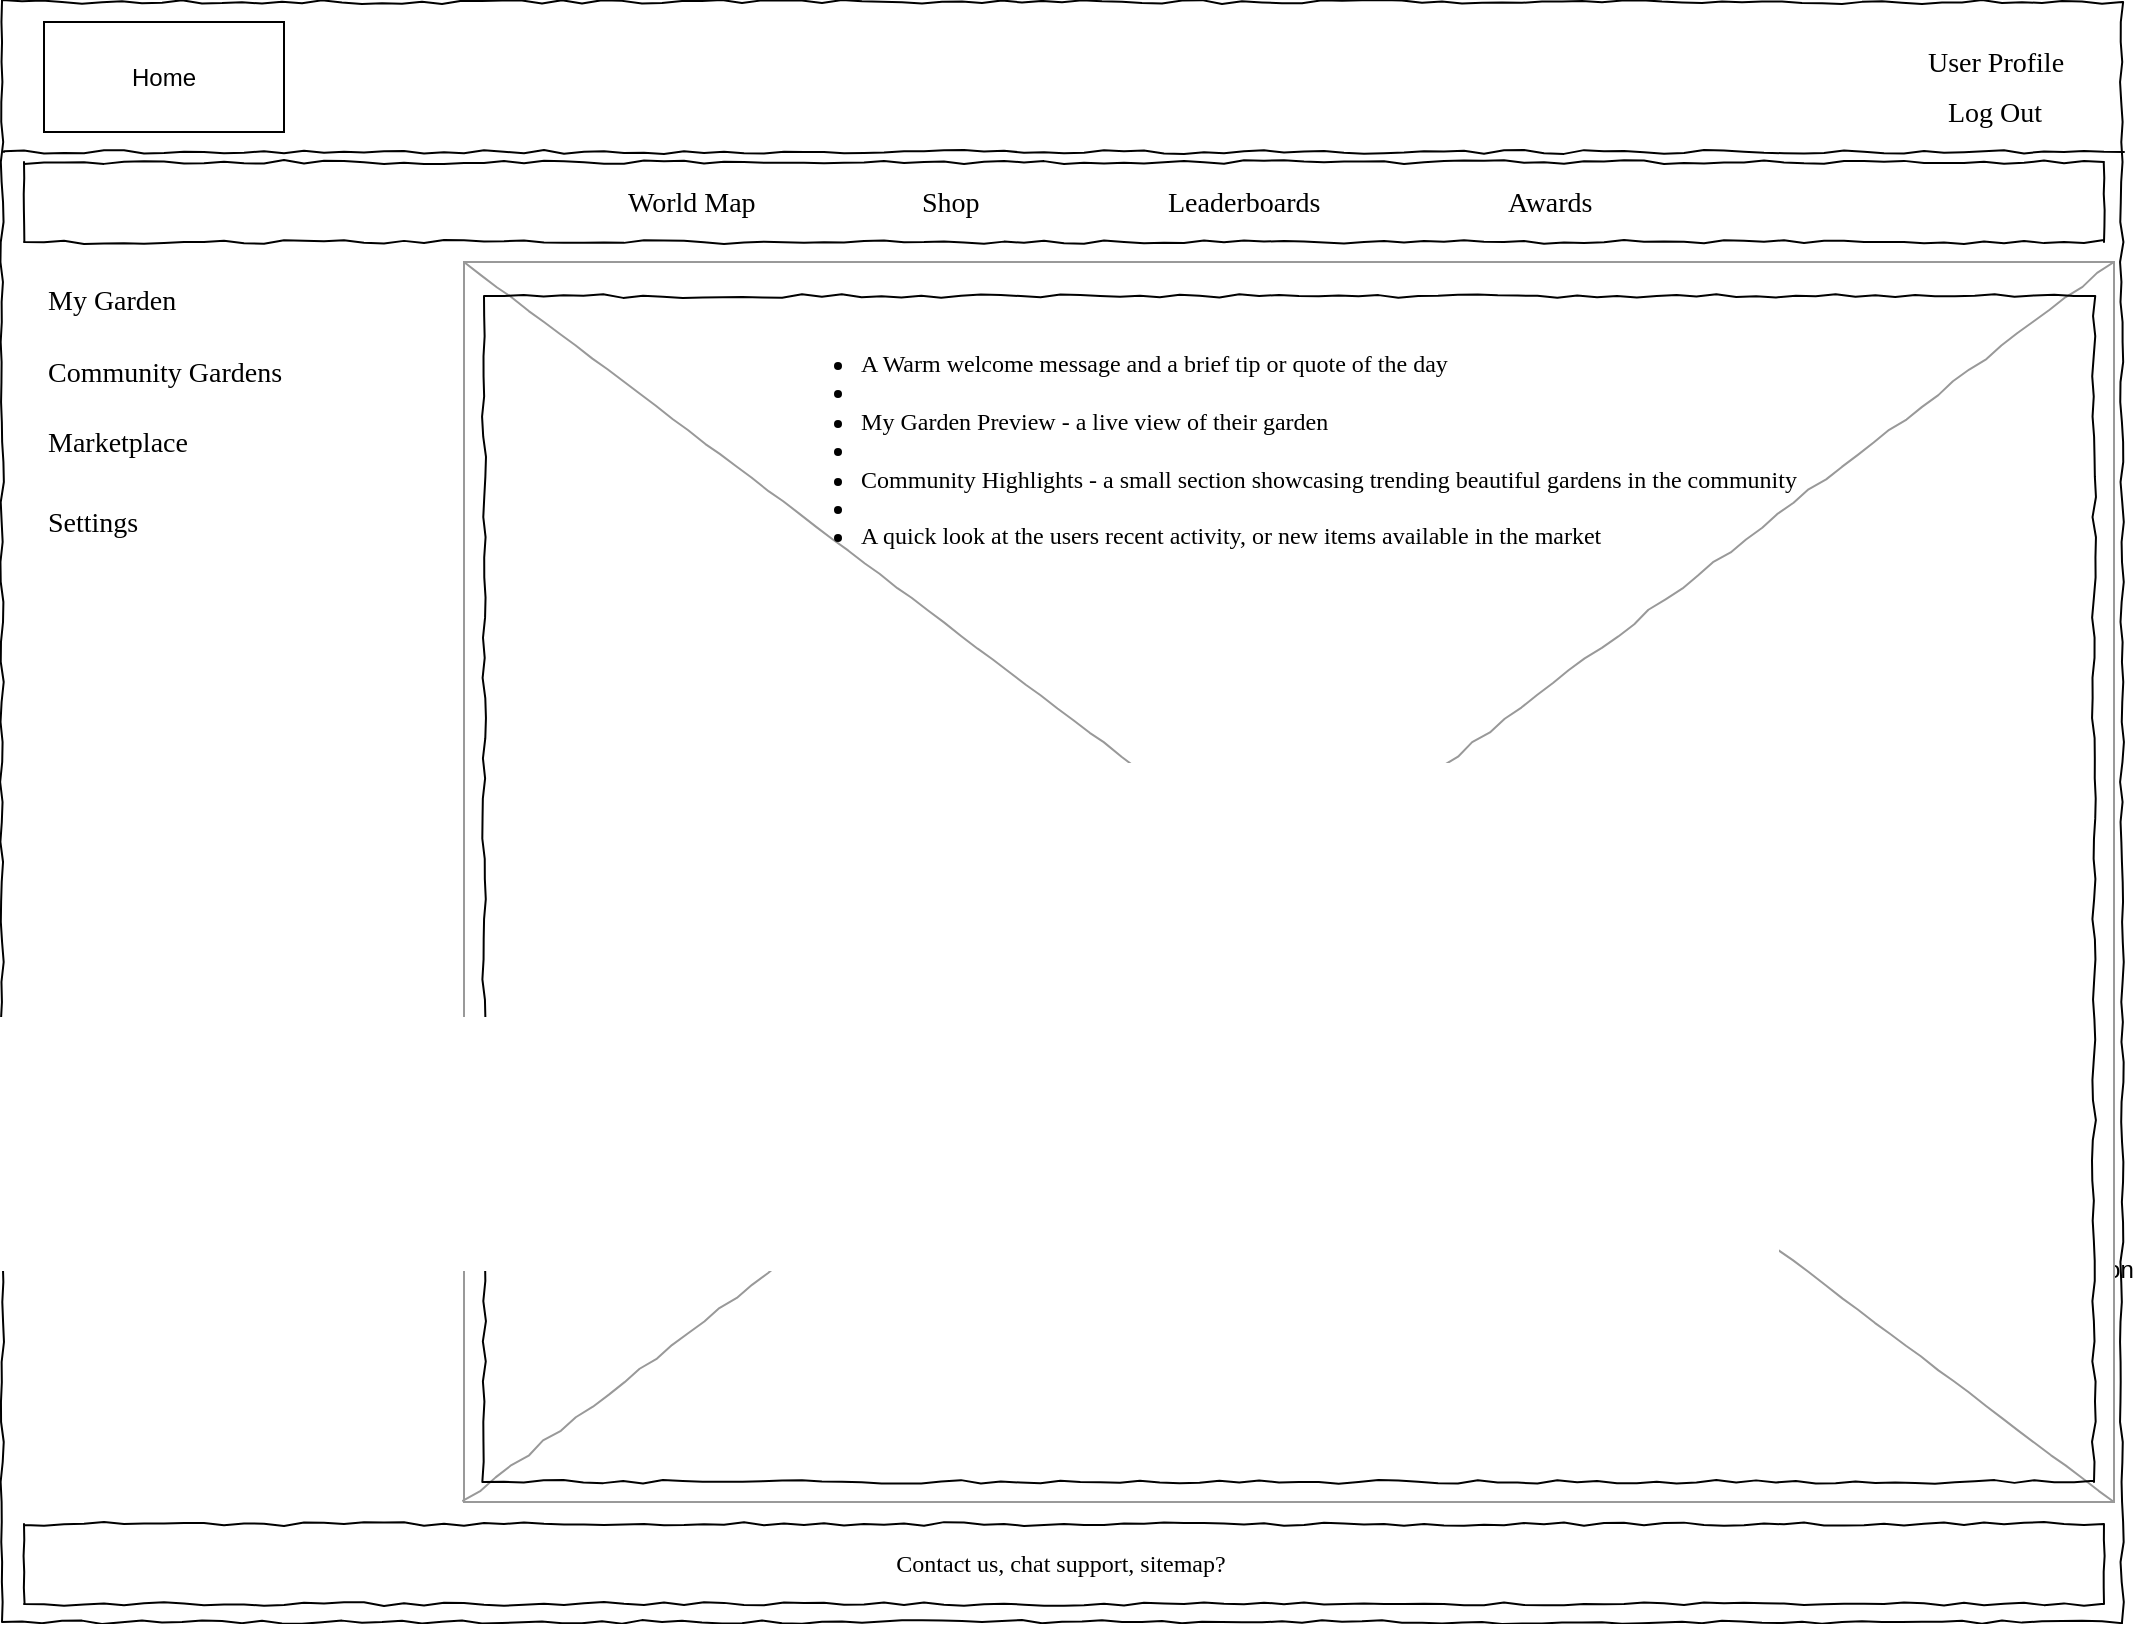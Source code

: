 <mxfile version="21.7.1" type="github">
  <diagram name="Page-1" id="03018318-947c-dd8e-b7a3-06fadd420f32">
    <mxGraphModel dx="1120" dy="470" grid="1" gridSize="10" guides="1" tooltips="1" connect="1" arrows="1" fold="1" page="1" pageScale="1" pageWidth="1100" pageHeight="850" background="none" math="0" shadow="0">
      <root>
        <mxCell id="0" />
        <mxCell id="1" parent="0" />
        <mxCell id="677b7b8949515195-1" value="" style="whiteSpace=wrap;html=1;rounded=0;shadow=0;labelBackgroundColor=none;strokeColor=#000000;strokeWidth=1;fillColor=none;fontFamily=Verdana;fontSize=12;fontColor=#000000;align=center;comic=1;" parent="1" vertex="1">
          <mxGeometry x="19" y="20" width="1060" height="810" as="geometry" />
        </mxCell>
        <mxCell id="677b7b8949515195-6" value="User Profile" style="text;html=1;points=[];align=left;verticalAlign=top;spacingTop=-4;fontSize=14;fontFamily=Verdana" parent="1" vertex="1">
          <mxGeometry x="980" y="40" width="60" height="20" as="geometry" />
        </mxCell>
        <mxCell id="677b7b8949515195-9" value="" style="line;strokeWidth=1;html=1;rounded=0;shadow=0;labelBackgroundColor=none;fillColor=none;fontFamily=Verdana;fontSize=14;fontColor=#000000;align=center;comic=1;" parent="1" vertex="1">
          <mxGeometry x="20" y="40" width="1060" height="110" as="geometry" />
        </mxCell>
        <mxCell id="677b7b8949515195-26" value="Contact us, chat support, sitemap?&amp;nbsp;&lt;br&gt;" style="whiteSpace=wrap;html=1;rounded=0;shadow=0;labelBackgroundColor=none;strokeWidth=1;fillColor=none;fontFamily=Verdana;fontSize=12;align=center;comic=1;" parent="1" vertex="1">
          <mxGeometry x="30" y="781" width="1040" height="40" as="geometry" />
        </mxCell>
        <mxCell id="c9XZ_DpseqaIg7C4_ykV-1" value="Home" style="rounded=0;whiteSpace=wrap;html=1;" parent="1" vertex="1">
          <mxGeometry x="40" y="30" width="120" height="55" as="geometry" />
        </mxCell>
        <mxCell id="c9XZ_DpseqaIg7C4_ykV-8" value="Floating Action Bar Button" style="verticalLabelPosition=bottom;verticalAlign=top;html=1;shape=mxgraph.basic.polygon;polyCoords=[[0.25,0],[0.75,0],[1,0.25],[1,0.75],[0.75,1],[0.25,1],[0,0.75],[0,0.25]];polyline=0;" parent="1" vertex="1">
          <mxGeometry x="980" y="580" width="70" height="60" as="geometry" />
        </mxCell>
        <mxCell id="c9XZ_DpseqaIg7C4_ykV-10" value="Awards" style="text;html=1;points=[];align=left;verticalAlign=top;spacingTop=-4;fontSize=14;fontFamily=Verdana" parent="1" vertex="1">
          <mxGeometry x="770" y="110" width="60" height="20" as="geometry" />
        </mxCell>
        <mxCell id="c9XZ_DpseqaIg7C4_ykV-11" value="" style="whiteSpace=wrap;html=1;rounded=0;shadow=0;labelBackgroundColor=none;strokeWidth=1;fillColor=none;fontFamily=Verdana;fontSize=12;align=center;comic=1;" parent="1" vertex="1">
          <mxGeometry x="30" y="100" width="1040" height="40" as="geometry" />
        </mxCell>
        <mxCell id="c9XZ_DpseqaIg7C4_ykV-12" value="Leaderboards&lt;br&gt;" style="text;html=1;points=[];align=left;verticalAlign=top;spacingTop=-4;fontSize=14;fontFamily=Verdana" parent="1" vertex="1">
          <mxGeometry x="600" y="110" width="60" height="20" as="geometry" />
        </mxCell>
        <mxCell id="c9XZ_DpseqaIg7C4_ykV-13" value="Shop" style="text;html=1;points=[];align=left;verticalAlign=top;spacingTop=-4;fontSize=14;fontFamily=Verdana" parent="1" vertex="1">
          <mxGeometry x="477" y="110" width="60" height="20" as="geometry" />
        </mxCell>
        <mxCell id="c9XZ_DpseqaIg7C4_ykV-14" value="World Map" style="text;html=1;points=[];align=left;verticalAlign=top;spacingTop=-4;fontSize=14;fontFamily=Verdana" parent="1" vertex="1">
          <mxGeometry x="330" y="110" width="60" height="20" as="geometry" />
        </mxCell>
        <mxCell id="c9XZ_DpseqaIg7C4_ykV-15" value="" style="verticalLabelPosition=bottom;shadow=0;dashed=0;align=center;html=1;verticalAlign=top;strokeWidth=1;shape=mxgraph.mockup.graphics.simpleIcon;strokeColor=#999999;rounded=0;labelBackgroundColor=none;fontFamily=Verdana;fontSize=14;fontColor=#000000;comic=1;" parent="1" vertex="1">
          <mxGeometry x="250" y="150" width="825" height="620" as="geometry" />
        </mxCell>
        <mxCell id="c9XZ_DpseqaIg7C4_ykV-16" value="&lt;div style=&quot;text-align: justify&quot;&gt;&lt;ul&gt;&lt;li&gt;A Warm welcome message and a brief tip or quote of the day&lt;/li&gt;&lt;li&gt;&lt;br&gt;&lt;/li&gt;&lt;li&gt;My Garden Preview - a live view of their garden&lt;/li&gt;&lt;li&gt;&lt;br&gt;&lt;/li&gt;&lt;li&gt;Community Highlights - a small section showcasing trending beautiful gardens in the community&lt;/li&gt;&lt;li&gt;&lt;br&gt;&lt;/li&gt;&lt;li&gt;A quick look at the users recent activity, or new items available in the market&lt;/li&gt;&lt;/ul&gt;&lt;/div&gt;" style="whiteSpace=wrap;html=1;rounded=0;shadow=0;labelBackgroundColor=none;strokeWidth=1;fillColor=none;fontFamily=Verdana;fontSize=12;align=center;verticalAlign=top;spacing=10;comic=1;" parent="1" vertex="1">
          <mxGeometry x="260" y="167" width="805" height="593" as="geometry" />
        </mxCell>
        <mxCell id="c9XZ_DpseqaIg7C4_ykV-22" value="Marketplace" style="text;html=1;points=[];align=left;verticalAlign=top;spacingTop=-4;fontSize=14;fontFamily=Verdana" parent="1" vertex="1">
          <mxGeometry x="40" y="230" width="170" height="20" as="geometry" />
        </mxCell>
        <mxCell id="c9XZ_DpseqaIg7C4_ykV-24" value="Community Gardens" style="text;html=1;points=[];align=left;verticalAlign=top;spacingTop=-4;fontSize=14;fontFamily=Verdana" parent="1" vertex="1">
          <mxGeometry x="40" y="195" width="170" height="20" as="geometry" />
        </mxCell>
        <mxCell id="c9XZ_DpseqaIg7C4_ykV-25" value="My Garden&lt;span style=&quot;white-space: pre;&quot;&gt;&#x9;&lt;/span&gt;" style="text;html=1;points=[];align=left;verticalAlign=top;spacingTop=-4;fontSize=14;fontFamily=Verdana" parent="1" vertex="1">
          <mxGeometry x="40" y="159" width="170" height="20" as="geometry" />
        </mxCell>
        <mxCell id="c9XZ_DpseqaIg7C4_ykV-26" value="Settings" style="text;html=1;points=[];align=left;verticalAlign=top;spacingTop=-4;fontSize=14;fontFamily=Verdana" parent="1" vertex="1">
          <mxGeometry x="40" y="270" width="170" height="20" as="geometry" />
        </mxCell>
        <mxCell id="c9XZ_DpseqaIg7C4_ykV-27" value="Log Out" style="text;html=1;points=[];align=left;verticalAlign=top;spacingTop=-4;fontSize=14;fontFamily=Verdana" parent="1" vertex="1">
          <mxGeometry x="990" y="65" width="60" height="20" as="geometry" />
        </mxCell>
      </root>
    </mxGraphModel>
  </diagram>
</mxfile>
